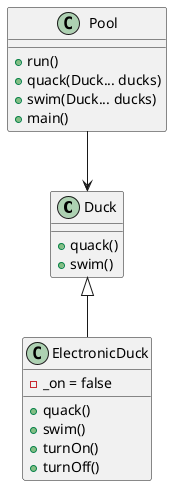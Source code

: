 @startuml
class Duck {
    +quack()
    +swim()
}
class ElectronicDuck extends Duck {
    -_on = false
    +quack()
    +swim()
    +turnOn()
    +turnOff()
    
}
class Pool {
    +run()
    +quack(Duck... ducks)
    +swim(Duck... ducks)
    +main()
}
Pool --> Duck
@enduml

